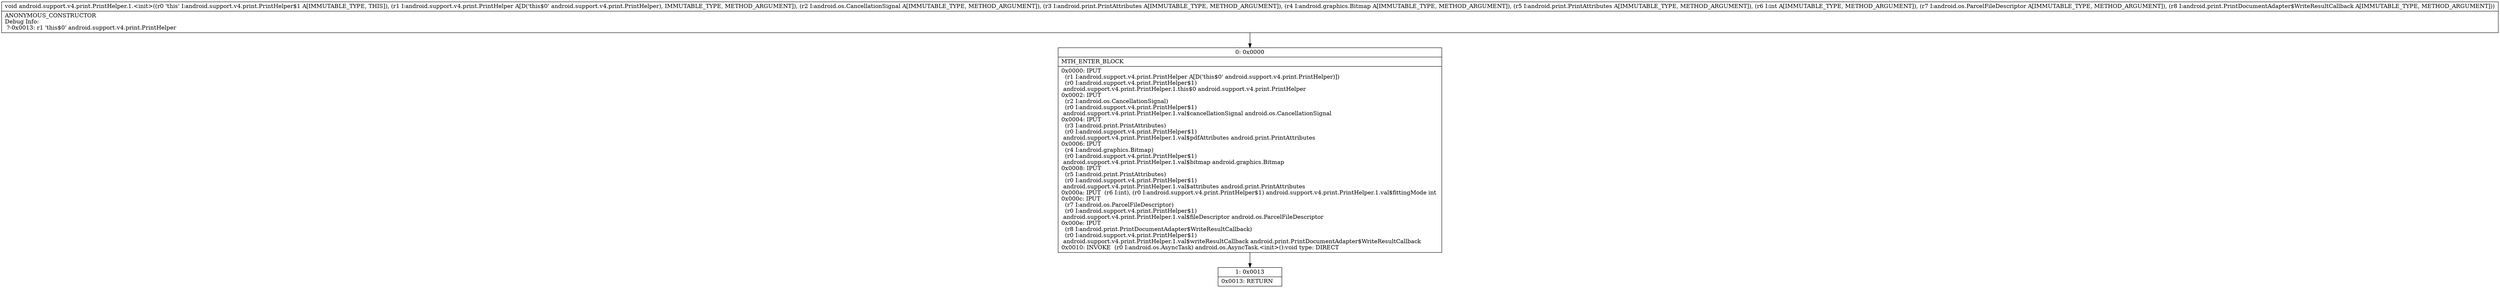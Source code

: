 digraph "CFG forandroid.support.v4.print.PrintHelper.1.\<init\>(Landroid\/support\/v4\/print\/PrintHelper;Landroid\/os\/CancellationSignal;Landroid\/print\/PrintAttributes;Landroid\/graphics\/Bitmap;Landroid\/print\/PrintAttributes;ILandroid\/os\/ParcelFileDescriptor;Landroid\/print\/PrintDocumentAdapter$WriteResultCallback;)V" {
Node_0 [shape=record,label="{0\:\ 0x0000|MTH_ENTER_BLOCK\l|0x0000: IPUT  \l  (r1 I:android.support.v4.print.PrintHelper A[D('this$0' android.support.v4.print.PrintHelper)])\l  (r0 I:android.support.v4.print.PrintHelper$1)\l android.support.v4.print.PrintHelper.1.this$0 android.support.v4.print.PrintHelper \l0x0002: IPUT  \l  (r2 I:android.os.CancellationSignal)\l  (r0 I:android.support.v4.print.PrintHelper$1)\l android.support.v4.print.PrintHelper.1.val$cancellationSignal android.os.CancellationSignal \l0x0004: IPUT  \l  (r3 I:android.print.PrintAttributes)\l  (r0 I:android.support.v4.print.PrintHelper$1)\l android.support.v4.print.PrintHelper.1.val$pdfAttributes android.print.PrintAttributes \l0x0006: IPUT  \l  (r4 I:android.graphics.Bitmap)\l  (r0 I:android.support.v4.print.PrintHelper$1)\l android.support.v4.print.PrintHelper.1.val$bitmap android.graphics.Bitmap \l0x0008: IPUT  \l  (r5 I:android.print.PrintAttributes)\l  (r0 I:android.support.v4.print.PrintHelper$1)\l android.support.v4.print.PrintHelper.1.val$attributes android.print.PrintAttributes \l0x000a: IPUT  (r6 I:int), (r0 I:android.support.v4.print.PrintHelper$1) android.support.v4.print.PrintHelper.1.val$fittingMode int \l0x000c: IPUT  \l  (r7 I:android.os.ParcelFileDescriptor)\l  (r0 I:android.support.v4.print.PrintHelper$1)\l android.support.v4.print.PrintHelper.1.val$fileDescriptor android.os.ParcelFileDescriptor \l0x000e: IPUT  \l  (r8 I:android.print.PrintDocumentAdapter$WriteResultCallback)\l  (r0 I:android.support.v4.print.PrintHelper$1)\l android.support.v4.print.PrintHelper.1.val$writeResultCallback android.print.PrintDocumentAdapter$WriteResultCallback \l0x0010: INVOKE  (r0 I:android.os.AsyncTask) android.os.AsyncTask.\<init\>():void type: DIRECT \l}"];
Node_1 [shape=record,label="{1\:\ 0x0013|0x0013: RETURN   \l}"];
MethodNode[shape=record,label="{void android.support.v4.print.PrintHelper.1.\<init\>((r0 'this' I:android.support.v4.print.PrintHelper$1 A[IMMUTABLE_TYPE, THIS]), (r1 I:android.support.v4.print.PrintHelper A[D('this$0' android.support.v4.print.PrintHelper), IMMUTABLE_TYPE, METHOD_ARGUMENT]), (r2 I:android.os.CancellationSignal A[IMMUTABLE_TYPE, METHOD_ARGUMENT]), (r3 I:android.print.PrintAttributes A[IMMUTABLE_TYPE, METHOD_ARGUMENT]), (r4 I:android.graphics.Bitmap A[IMMUTABLE_TYPE, METHOD_ARGUMENT]), (r5 I:android.print.PrintAttributes A[IMMUTABLE_TYPE, METHOD_ARGUMENT]), (r6 I:int A[IMMUTABLE_TYPE, METHOD_ARGUMENT]), (r7 I:android.os.ParcelFileDescriptor A[IMMUTABLE_TYPE, METHOD_ARGUMENT]), (r8 I:android.print.PrintDocumentAdapter$WriteResultCallback A[IMMUTABLE_TYPE, METHOD_ARGUMENT]))  | ANONYMOUS_CONSTRUCTOR\lDebug Info:\l  ?\-0x0013: r1 'this$0' android.support.v4.print.PrintHelper\l}"];
MethodNode -> Node_0;
Node_0 -> Node_1;
}

